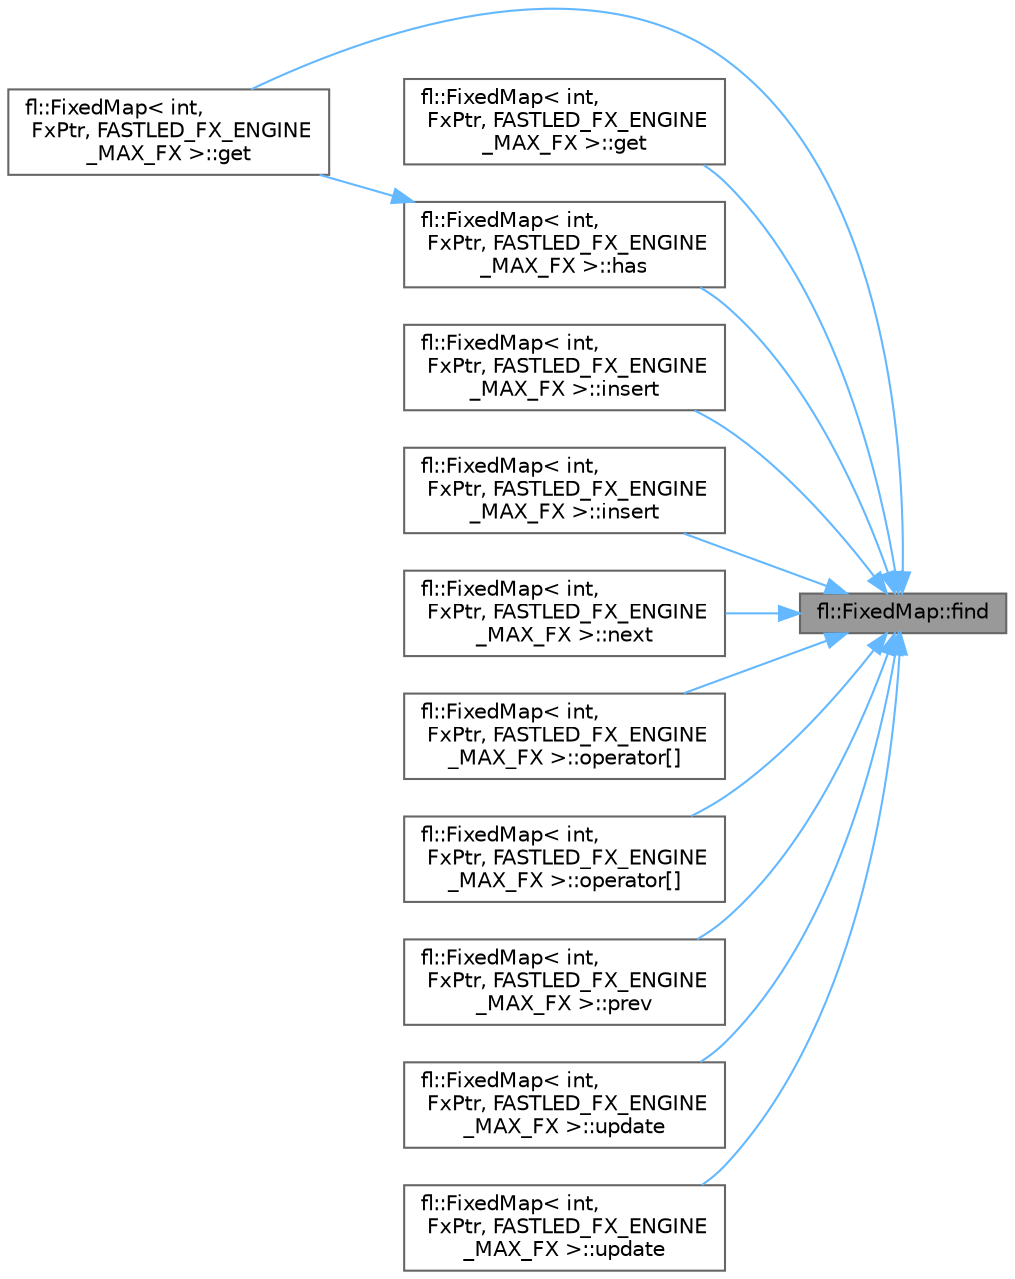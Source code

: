 digraph "fl::FixedMap::find"
{
 // INTERACTIVE_SVG=YES
 // LATEX_PDF_SIZE
  bgcolor="transparent";
  edge [fontname=Helvetica,fontsize=10,labelfontname=Helvetica,labelfontsize=10];
  node [fontname=Helvetica,fontsize=10,shape=box,height=0.2,width=0.4];
  rankdir="RL";
  Node1 [id="Node000001",label="fl::FixedMap::find",height=0.2,width=0.4,color="gray40", fillcolor="grey60", style="filled", fontcolor="black",tooltip=" "];
  Node1 -> Node2 [id="edge1_Node000001_Node000002",dir="back",color="steelblue1",style="solid",tooltip=" "];
  Node2 [id="Node000002",label="fl::FixedMap\< int,\l FxPtr, FASTLED_FX_ENGINE\l_MAX_FX \>::get",height=0.2,width=0.4,color="grey40", fillcolor="white", style="filled",URL="$d2/df3/classfl_1_1_fixed_map_aad1402bd34a5c134fa39bc0593ffd5ba.html#aad1402bd34a5c134fa39bc0593ffd5ba",tooltip=" "];
  Node1 -> Node3 [id="edge2_Node000001_Node000003",dir="back",color="steelblue1",style="solid",tooltip=" "];
  Node3 [id="Node000003",label="fl::FixedMap\< int,\l FxPtr, FASTLED_FX_ENGINE\l_MAX_FX \>::get",height=0.2,width=0.4,color="grey40", fillcolor="white", style="filled",URL="$d2/df3/classfl_1_1_fixed_map_ac2c703c3d250cdb2c30101766c1810d6.html#ac2c703c3d250cdb2c30101766c1810d6",tooltip=" "];
  Node1 -> Node4 [id="edge3_Node000001_Node000004",dir="back",color="steelblue1",style="solid",tooltip=" "];
  Node4 [id="Node000004",label="fl::FixedMap\< int,\l FxPtr, FASTLED_FX_ENGINE\l_MAX_FX \>::has",height=0.2,width=0.4,color="grey40", fillcolor="white", style="filled",URL="$d2/df3/classfl_1_1_fixed_map_a460e3d43563610531faa13038b8f3682.html#a460e3d43563610531faa13038b8f3682",tooltip=" "];
  Node4 -> Node2 [id="edge4_Node000004_Node000002",dir="back",color="steelblue1",style="solid",tooltip=" "];
  Node1 -> Node5 [id="edge5_Node000001_Node000005",dir="back",color="steelblue1",style="solid",tooltip=" "];
  Node5 [id="Node000005",label="fl::FixedMap\< int,\l FxPtr, FASTLED_FX_ENGINE\l_MAX_FX \>::insert",height=0.2,width=0.4,color="grey40", fillcolor="white", style="filled",URL="$d2/df3/classfl_1_1_fixed_map_a4ccc40c6ab80d03b555bbc1c60a05feb.html#a4ccc40c6ab80d03b555bbc1c60a05feb",tooltip=" "];
  Node1 -> Node6 [id="edge6_Node000001_Node000006",dir="back",color="steelblue1",style="solid",tooltip=" "];
  Node6 [id="Node000006",label="fl::FixedMap\< int,\l FxPtr, FASTLED_FX_ENGINE\l_MAX_FX \>::insert",height=0.2,width=0.4,color="grey40", fillcolor="white", style="filled",URL="$d2/df3/classfl_1_1_fixed_map_a40431c7c1efe0cd1bcbf6d420a738e05.html#a40431c7c1efe0cd1bcbf6d420a738e05",tooltip=" "];
  Node1 -> Node7 [id="edge7_Node000001_Node000007",dir="back",color="steelblue1",style="solid",tooltip=" "];
  Node7 [id="Node000007",label="fl::FixedMap\< int,\l FxPtr, FASTLED_FX_ENGINE\l_MAX_FX \>::next",height=0.2,width=0.4,color="grey40", fillcolor="white", style="filled",URL="$d2/df3/classfl_1_1_fixed_map_a86e9680f024d9fb7a7fa9f96a90f4a1e.html#a86e9680f024d9fb7a7fa9f96a90f4a1e",tooltip=" "];
  Node1 -> Node8 [id="edge8_Node000001_Node000008",dir="back",color="steelblue1",style="solid",tooltip=" "];
  Node8 [id="Node000008",label="fl::FixedMap\< int,\l FxPtr, FASTLED_FX_ENGINE\l_MAX_FX \>::operator[]",height=0.2,width=0.4,color="grey40", fillcolor="white", style="filled",URL="$d2/df3/classfl_1_1_fixed_map_a5c2aef379d79a375b2dd6ed22bef7beb.html#a5c2aef379d79a375b2dd6ed22bef7beb",tooltip=" "];
  Node1 -> Node9 [id="edge9_Node000001_Node000009",dir="back",color="steelblue1",style="solid",tooltip=" "];
  Node9 [id="Node000009",label="fl::FixedMap\< int,\l FxPtr, FASTLED_FX_ENGINE\l_MAX_FX \>::operator[]",height=0.2,width=0.4,color="grey40", fillcolor="white", style="filled",URL="$d2/df3/classfl_1_1_fixed_map_aa32e21164660946c105d35b3d20ee3bc.html#aa32e21164660946c105d35b3d20ee3bc",tooltip=" "];
  Node1 -> Node10 [id="edge10_Node000001_Node000010",dir="back",color="steelblue1",style="solid",tooltip=" "];
  Node10 [id="Node000010",label="fl::FixedMap\< int,\l FxPtr, FASTLED_FX_ENGINE\l_MAX_FX \>::prev",height=0.2,width=0.4,color="grey40", fillcolor="white", style="filled",URL="$d2/df3/classfl_1_1_fixed_map_a35706a466e8c68cf3c5e9b8c94f8e17d.html#a35706a466e8c68cf3c5e9b8c94f8e17d",tooltip=" "];
  Node1 -> Node11 [id="edge11_Node000001_Node000011",dir="back",color="steelblue1",style="solid",tooltip=" "];
  Node11 [id="Node000011",label="fl::FixedMap\< int,\l FxPtr, FASTLED_FX_ENGINE\l_MAX_FX \>::update",height=0.2,width=0.4,color="grey40", fillcolor="white", style="filled",URL="$d2/df3/classfl_1_1_fixed_map_aa0d6bdcd0a910553c308d92c6ead41b0.html#aa0d6bdcd0a910553c308d92c6ead41b0",tooltip=" "];
  Node1 -> Node12 [id="edge12_Node000001_Node000012",dir="back",color="steelblue1",style="solid",tooltip=" "];
  Node12 [id="Node000012",label="fl::FixedMap\< int,\l FxPtr, FASTLED_FX_ENGINE\l_MAX_FX \>::update",height=0.2,width=0.4,color="grey40", fillcolor="white", style="filled",URL="$d2/df3/classfl_1_1_fixed_map_a63df373ef54309e783bbfbaa25bba32d.html#a63df373ef54309e783bbfbaa25bba32d",tooltip=" "];
}
